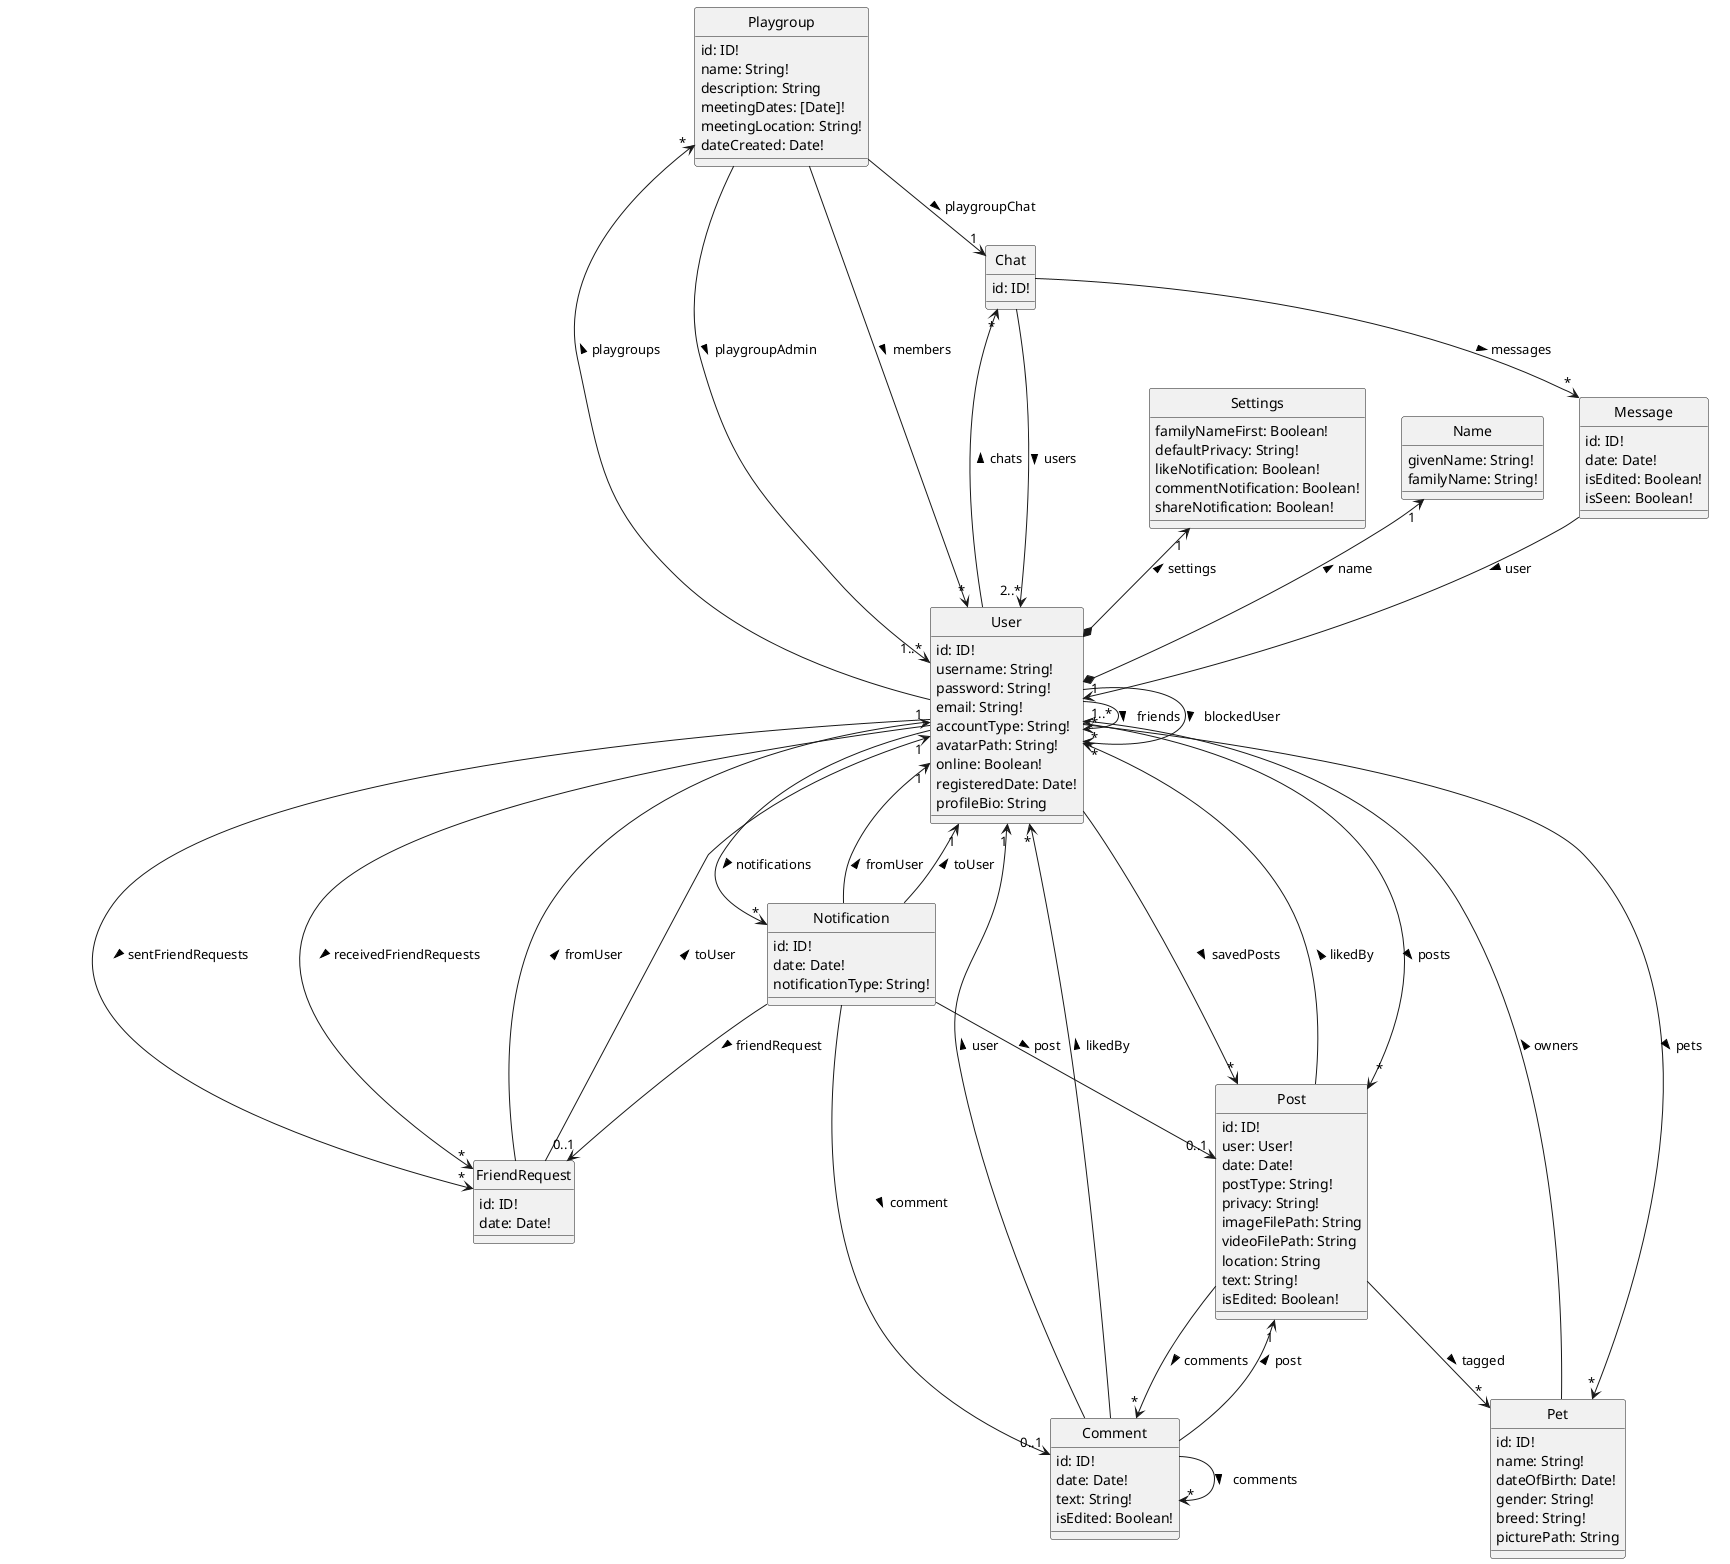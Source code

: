 @startuml DataSchemaExplicitConnections
hide circle
skinparam classAttributeIconSize 0

class User {
    id: ID!
    username: String!
    password: String!
    email: String!
    accountType: String!
    avatarPath: String!
    online: Boolean!
    registeredDate: Date!
    profileBio: String
}

class Name {
    givenName: String!
    familyName: String!
}

class Settings {
    familyNameFirst: Boolean!
    defaultPrivacy: String!
    likeNotification: Boolean!
    commentNotification: Boolean!
    shareNotification: Boolean!
}

class Post {
    id: ID!
    user: User!
    date: Date!
    postType: String!
    privacy: String!
    imageFilePath: String
    videoFilePath: String
    location: String
    text: String!
    isEdited: Boolean!
}

class Comment {
    id: ID!
    date: Date!
    text: String!
    isEdited: Boolean!
}

class Notification {
    id: ID!
    date: Date!
    notificationType: String!
}

class Chat {
    id: ID!
}

class Message {
    id: ID!
    date: Date!
    isEdited: Boolean!
    isSeen: Boolean!
}

class Pet {
    id: ID!
    name: String!
    dateOfBirth: Date!
    gender: String!
    breed: String!
    picturePath: String
}

class Playgroup {
    id: ID!
    name: String!
    description: String
    meetingDates: [Date]!
    meetingLocation: String!
    dateCreated: Date!
}

class FriendRequest {
    id: ID!
    date: Date!
}

User *-up-> "1" Name : name >
User *-up-> "1" Settings : settings >
User --> "*" User : friends >
User --> "*" User : blockedUser >
User --> "*" Post : posts >
User --> "*" Post : savedPosts >
User -up-> "*" Chat: chats >
User --> "*" FriendRequest: sentFriendRequests >
User --> "*" FriendRequest: receivedFriendRequests >
User --> "*" Notification: notifications >
User -up-> "*" Playgroup: playgroups >
User --> "*" Pet: pets >

Post --> "*" Pet: tagged >
Post --> "*" User: likedBy >
Post --> "*" Comment: comments >

Comment --> "1" User: user >
Comment --> "1" Post: post >
Comment --> "*" User: likedBy >
Comment --> "*" Comment: comments >

Notification --> "0..1" Post: post >
Notification --> "1" User: fromUser >
Notification --> "1" User: toUser >
Notification --> "0..1" FriendRequest: friendRequest >
Notification --> "0..1" Comment: comment >

Chat --> "2..*" User: users >
Chat --> "*" Message: messages >

Message --> "1" User: user >

Pet --> "1..*" User: owners >

Playgroup --> "1..*" User: playgroupAdmin >
Playgroup --> "*" User: members >
Playgroup --> "1" Chat: playgroupChat >

FriendRequest -left-> "1" User: fromUser >
FriendRequest -left-> "1" User: toUser >

@enduml